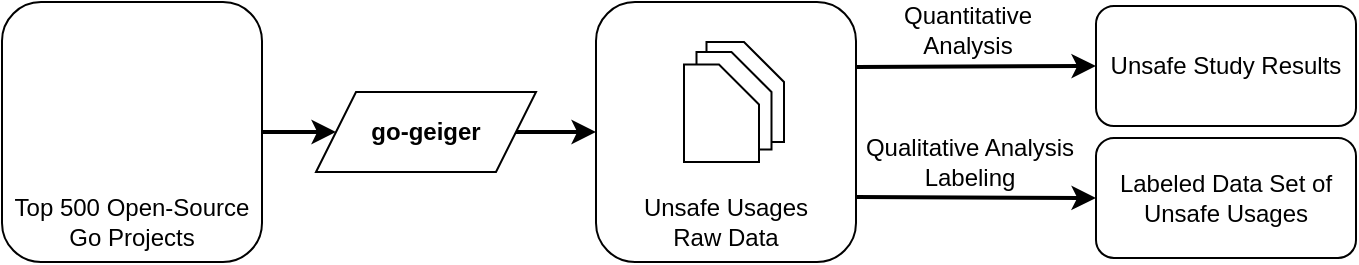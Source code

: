 <mxfile version="13.6.2" type="device"><diagram id="SIWZF2OyYyFW_5pb6PIS" name="Page-1"><mxGraphModel dx="866" dy="509" grid="1" gridSize="10" guides="1" tooltips="1" connect="1" arrows="1" fold="1" page="1" pageScale="1" pageWidth="850" pageHeight="1100" math="0" shadow="0"><root><mxCell id="0"/><mxCell id="1" parent="0"/><mxCell id="9HW30z0pZdgsl_rmmADv-1" style="edgeStyle=orthogonalEdgeStyle;rounded=0;orthogonalLoop=1;jettySize=auto;html=1;exitX=1;exitY=0.5;exitDx=0;exitDy=0;entryX=0;entryY=0.5;entryDx=0;entryDy=0;strokeWidth=2;" parent="1" source="9HW30z0pZdgsl_rmmADv-2" target="9HW30z0pZdgsl_rmmADv-6" edge="1"><mxGeometry relative="1" as="geometry"/></mxCell><mxCell id="9HW30z0pZdgsl_rmmADv-2" value="&lt;b&gt;go-geiger&lt;/b&gt;" style="shape=parallelogram;perimeter=parallelogramPerimeter;whiteSpace=wrap;html=1;fixedSize=1;" parent="1" vertex="1"><mxGeometry x="240" y="405" width="110" height="40" as="geometry"/></mxCell><mxCell id="9HW30z0pZdgsl_rmmADv-3" value="Labeled Data Set of Unsafe Usages" style="rounded=1;whiteSpace=wrap;html=1;" parent="1" vertex="1"><mxGeometry x="630" y="428" width="130" height="60" as="geometry"/></mxCell><mxCell id="9HW30z0pZdgsl_rmmADv-4" value="Unsafe Study Results" style="rounded=1;whiteSpace=wrap;html=1;" parent="1" vertex="1"><mxGeometry x="630" y="362" width="130" height="60" as="geometry"/></mxCell><mxCell id="9HW30z0pZdgsl_rmmADv-12" style="rounded=0;orthogonalLoop=1;jettySize=auto;html=1;exitX=1;exitY=0.25;exitDx=0;exitDy=0;entryX=0;entryY=0.5;entryDx=0;entryDy=0;strokeWidth=2;" parent="1" source="9HW30z0pZdgsl_rmmADv-6" target="9HW30z0pZdgsl_rmmADv-4" edge="1"><mxGeometry relative="1" as="geometry"/></mxCell><mxCell id="9HW30z0pZdgsl_rmmADv-13" style="edgeStyle=none;rounded=0;orthogonalLoop=1;jettySize=auto;html=1;exitX=1;exitY=0.75;exitDx=0;exitDy=0;entryX=0;entryY=0.5;entryDx=0;entryDy=0;strokeWidth=2;" parent="1" source="9HW30z0pZdgsl_rmmADv-6" target="9HW30z0pZdgsl_rmmADv-3" edge="1"><mxGeometry relative="1" as="geometry"/></mxCell><mxCell id="9HW30z0pZdgsl_rmmADv-14" value="Quantitative Analysis" style="text;html=1;strokeColor=none;fillColor=none;align=center;verticalAlign=middle;whiteSpace=wrap;rounded=0;" parent="1" vertex="1"><mxGeometry x="546" y="364" width="40" height="20" as="geometry"/></mxCell><mxCell id="9HW30z0pZdgsl_rmmADv-15" value="Qualitative Analysis Labeling" style="text;html=1;strokeColor=none;fillColor=none;align=center;verticalAlign=middle;whiteSpace=wrap;rounded=0;" parent="1" vertex="1"><mxGeometry x="512" y="430" width="110" height="20" as="geometry"/></mxCell><mxCell id="9HW30z0pZdgsl_rmmADv-16" value="" style="group;rounded=0;" parent="1" vertex="1" connectable="0"><mxGeometry x="83" y="360" width="130" height="130" as="geometry"/></mxCell><mxCell id="9HW30z0pZdgsl_rmmADv-17" value="" style="rounded=1;whiteSpace=wrap;html=1;" parent="9HW30z0pZdgsl_rmmADv-16" vertex="1"><mxGeometry width="130" height="130" as="geometry"/></mxCell><mxCell id="9HW30z0pZdgsl_rmmADv-18" value="Top 500 Open-Source&lt;br&gt;Go Projects" style="text;html=1;strokeColor=none;fillColor=none;align=center;verticalAlign=middle;whiteSpace=wrap;rounded=0;" parent="9HW30z0pZdgsl_rmmADv-16" vertex="1"><mxGeometry y="100" width="130" height="20" as="geometry"/></mxCell><mxCell id="9HW30z0pZdgsl_rmmADv-19" value="" style="shape=image;verticalLabelPosition=bottom;labelBackgroundColor=#ffffff;verticalAlign=top;aspect=fixed;imageAspect=0;image=https://upload.wikimedia.org/wikipedia/commons/thumb/9/91/Octicons-mark-github.svg/1024px-Octicons-mark-github.svg.png;" parent="9HW30z0pZdgsl_rmmADv-16" vertex="1"><mxGeometry x="35" y="24" width="60" height="60" as="geometry"/></mxCell><mxCell id="9HW30z0pZdgsl_rmmADv-20" style="edgeStyle=orthogonalEdgeStyle;rounded=0;orthogonalLoop=1;jettySize=auto;html=1;exitX=1;exitY=0.5;exitDx=0;exitDy=0;entryX=0;entryY=0.5;entryDx=0;entryDy=0;strokeWidth=2;" parent="1" source="9HW30z0pZdgsl_rmmADv-17" target="9HW30z0pZdgsl_rmmADv-2" edge="1"><mxGeometry relative="1" as="geometry"/></mxCell><mxCell id="9HW30z0pZdgsl_rmmADv-6" value="" style="rounded=1;whiteSpace=wrap;html=1;" parent="1" vertex="1"><mxGeometry x="380" y="360" width="130" height="130" as="geometry"/></mxCell><mxCell id="9HW30z0pZdgsl_rmmADv-7" value="Unsafe Usages &lt;br&gt;Raw Data" style="text;html=1;strokeColor=none;fillColor=none;align=center;verticalAlign=middle;whiteSpace=wrap;rounded=0;" parent="1" vertex="1"><mxGeometry x="380" y="460" width="130" height="20" as="geometry"/></mxCell><mxCell id="9HW30z0pZdgsl_rmmADv-8" value="" style="group" parent="1" vertex="1" connectable="0"><mxGeometry x="424" y="380" width="50" height="60" as="geometry"/></mxCell><mxCell id="9HW30z0pZdgsl_rmmADv-9" value="" style="shape=card;whiteSpace=wrap;html=1;size=20;flipH=1;" parent="9HW30z0pZdgsl_rmmADv-8" vertex="1"><mxGeometry x="11.25" width="38.75" height="50" as="geometry"/></mxCell><mxCell id="9HW30z0pZdgsl_rmmADv-10" value="" style="shape=card;whiteSpace=wrap;html=1;size=20;flipH=1;" parent="9HW30z0pZdgsl_rmmADv-8" vertex="1"><mxGeometry x="6.25" y="5" width="37.5" height="48.75" as="geometry"/></mxCell><mxCell id="9HW30z0pZdgsl_rmmADv-11" value="" style="shape=card;whiteSpace=wrap;html=1;size=20;flipH=1;" parent="9HW30z0pZdgsl_rmmADv-8" vertex="1"><mxGeometry y="11.25" width="37.5" height="48.75" as="geometry"/></mxCell></root></mxGraphModel></diagram></mxfile>